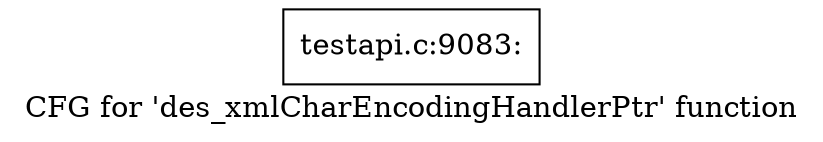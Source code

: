 digraph "CFG for 'des_xmlCharEncodingHandlerPtr' function" {
	label="CFG for 'des_xmlCharEncodingHandlerPtr' function";

	Node0x42dc8d0 [shape=record,label="{testapi.c:9083:}"];
}
